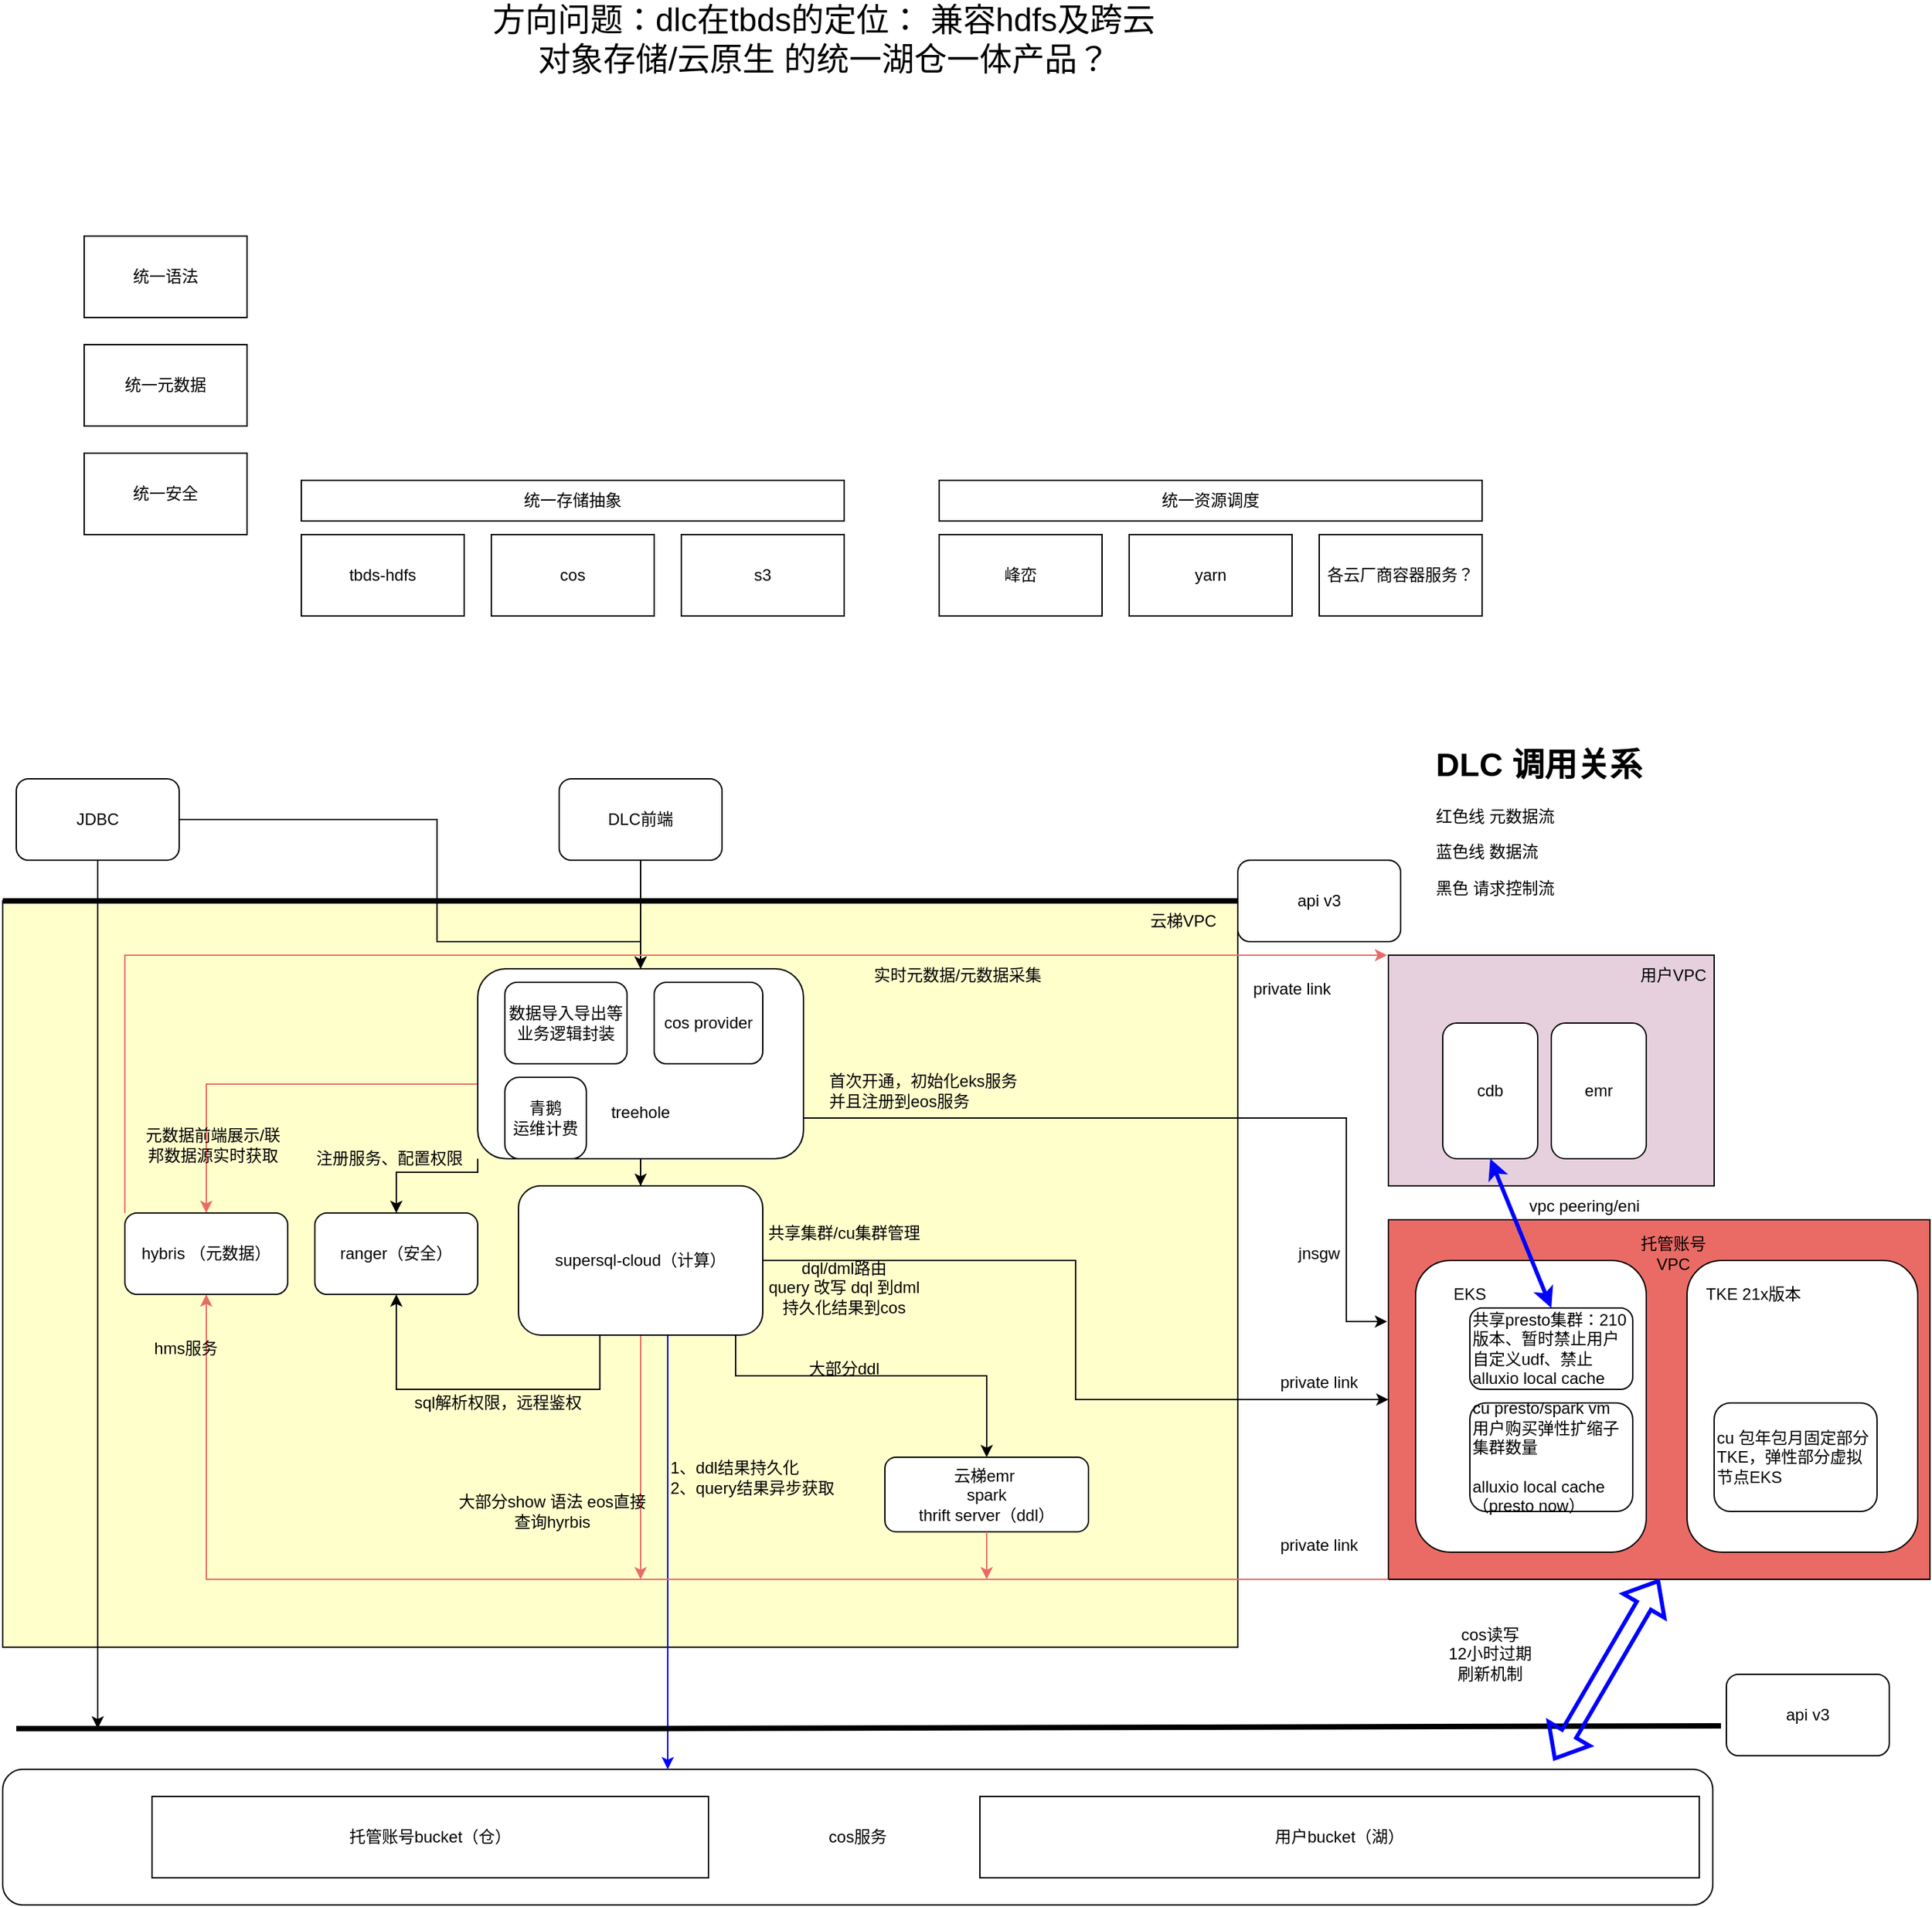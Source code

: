 <mxfile version="20.2.3" type="github">
  <diagram id="dzDGJaT0LqkKtjmnmPE_" name="Page-1">
    <mxGraphModel dx="2125" dy="773" grid="1" gridSize="10" guides="1" tooltips="1" connect="1" arrows="1" fold="1" page="1" pageScale="1" pageWidth="827" pageHeight="1169" math="0" shadow="0">
      <root>
        <mxCell id="0" />
        <mxCell id="1" parent="0" />
        <mxCell id="bD3E9LJAJzrm63IDOAJ8-2" value="方向问题：dlc在tbds的定位： 兼容hdfs及跨云 对象存储/云原生 的统一湖仓一体产品？" style="text;html=1;strokeColor=none;fillColor=none;align=center;verticalAlign=middle;whiteSpace=wrap;rounded=0;fontSize=24;" vertex="1" parent="1">
          <mxGeometry x="210" y="70" width="510" height="30" as="geometry" />
        </mxCell>
        <mxCell id="bD3E9LJAJzrm63IDOAJ8-3" value="tbds-hdfs" style="rounded=0;whiteSpace=wrap;html=1;" vertex="1" parent="1">
          <mxGeometry x="80" y="450" width="120" height="60" as="geometry" />
        </mxCell>
        <mxCell id="bD3E9LJAJzrm63IDOAJ8-4" value="cos" style="rounded=0;whiteSpace=wrap;html=1;" vertex="1" parent="1">
          <mxGeometry x="220" y="450" width="120" height="60" as="geometry" />
        </mxCell>
        <mxCell id="bD3E9LJAJzrm63IDOAJ8-5" value="s3" style="rounded=0;whiteSpace=wrap;html=1;" vertex="1" parent="1">
          <mxGeometry x="360" y="450" width="120" height="60" as="geometry" />
        </mxCell>
        <mxCell id="bD3E9LJAJzrm63IDOAJ8-6" value="统一存储抽象" style="rounded=0;whiteSpace=wrap;html=1;" vertex="1" parent="1">
          <mxGeometry x="80" y="410" width="400" height="30" as="geometry" />
        </mxCell>
        <mxCell id="bD3E9LJAJzrm63IDOAJ8-7" value="统一资源调度" style="rounded=0;whiteSpace=wrap;html=1;" vertex="1" parent="1">
          <mxGeometry x="550" y="410" width="400" height="30" as="geometry" />
        </mxCell>
        <mxCell id="bD3E9LJAJzrm63IDOAJ8-8" value="峰峦" style="rounded=0;whiteSpace=wrap;html=1;" vertex="1" parent="1">
          <mxGeometry x="550" y="450" width="120" height="60" as="geometry" />
        </mxCell>
        <mxCell id="bD3E9LJAJzrm63IDOAJ8-9" value="yarn" style="rounded=0;whiteSpace=wrap;html=1;" vertex="1" parent="1">
          <mxGeometry x="690" y="450" width="120" height="60" as="geometry" />
        </mxCell>
        <mxCell id="bD3E9LJAJzrm63IDOAJ8-10" value="各云厂商容器服务？" style="rounded=0;whiteSpace=wrap;html=1;" vertex="1" parent="1">
          <mxGeometry x="830" y="450" width="120" height="60" as="geometry" />
        </mxCell>
        <mxCell id="bD3E9LJAJzrm63IDOAJ8-14" value="统一元数据" style="rounded=0;whiteSpace=wrap;html=1;" vertex="1" parent="1">
          <mxGeometry x="-80" y="310" width="120" height="60" as="geometry" />
        </mxCell>
        <mxCell id="bD3E9LJAJzrm63IDOAJ8-15" value="统一安全" style="rounded=0;whiteSpace=wrap;html=1;" vertex="1" parent="1">
          <mxGeometry x="-80" y="390" width="120" height="60" as="geometry" />
        </mxCell>
        <mxCell id="bD3E9LJAJzrm63IDOAJ8-16" value="统一语法" style="rounded=0;whiteSpace=wrap;html=1;" vertex="1" parent="1">
          <mxGeometry x="-80" y="230" width="120" height="60" as="geometry" />
        </mxCell>
        <mxCell id="bD3E9LJAJzrm63IDOAJ8-84" value="" style="rounded=0;whiteSpace=wrap;html=1;fontColor=#000000;fillColor=#FFFFCC;" vertex="1" parent="1">
          <mxGeometry x="-140" y="720" width="910" height="550" as="geometry" />
        </mxCell>
        <mxCell id="bD3E9LJAJzrm63IDOAJ8-85" value="" style="rounded=0;whiteSpace=wrap;html=1;fillColor=#EA6B66;" vertex="1" parent="1">
          <mxGeometry x="881" y="955" width="399" height="265" as="geometry" />
        </mxCell>
        <mxCell id="bD3E9LJAJzrm63IDOAJ8-86" value="" style="rounded=0;whiteSpace=wrap;html=1;fillColor=#E6D0DE;" vertex="1" parent="1">
          <mxGeometry x="881" y="760" width="240" height="170" as="geometry" />
        </mxCell>
        <mxCell id="bD3E9LJAJzrm63IDOAJ8-87" style="edgeStyle=orthogonalEdgeStyle;rounded=0;orthogonalLoop=1;jettySize=auto;html=1;entryX=0.5;entryY=0;entryDx=0;entryDy=0;" edge="1" parent="1" source="bD3E9LJAJzrm63IDOAJ8-89" target="bD3E9LJAJzrm63IDOAJ8-95">
          <mxGeometry relative="1" as="geometry">
            <Array as="points">
              <mxPoint x="180" y="660" />
              <mxPoint x="180" y="750" />
              <mxPoint x="330" y="750" />
            </Array>
          </mxGeometry>
        </mxCell>
        <mxCell id="bD3E9LJAJzrm63IDOAJ8-88" style="edgeStyle=orthogonalEdgeStyle;rounded=0;orthogonalLoop=1;jettySize=auto;html=1;" edge="1" parent="1" source="bD3E9LJAJzrm63IDOAJ8-89">
          <mxGeometry relative="1" as="geometry">
            <mxPoint x="-70" y="1330" as="targetPoint" />
          </mxGeometry>
        </mxCell>
        <mxCell id="bD3E9LJAJzrm63IDOAJ8-89" value="JDBC" style="rounded=1;whiteSpace=wrap;html=1;" vertex="1" parent="1">
          <mxGeometry x="-130" y="630" width="120" height="60" as="geometry" />
        </mxCell>
        <mxCell id="bD3E9LJAJzrm63IDOAJ8-90" style="edgeStyle=orthogonalEdgeStyle;rounded=0;orthogonalLoop=1;jettySize=auto;html=1;entryX=0.5;entryY=0;entryDx=0;entryDy=0;" edge="1" parent="1" source="bD3E9LJAJzrm63IDOAJ8-91" target="bD3E9LJAJzrm63IDOAJ8-95">
          <mxGeometry relative="1" as="geometry">
            <mxPoint x="40" y="750" as="targetPoint" />
          </mxGeometry>
        </mxCell>
        <mxCell id="bD3E9LJAJzrm63IDOAJ8-91" value="DLC前端" style="rounded=1;whiteSpace=wrap;html=1;" vertex="1" parent="1">
          <mxGeometry x="270" y="630" width="120" height="60" as="geometry" />
        </mxCell>
        <mxCell id="bD3E9LJAJzrm63IDOAJ8-92" style="edgeStyle=orthogonalEdgeStyle;rounded=0;orthogonalLoop=1;jettySize=auto;html=1;" edge="1" parent="1" source="bD3E9LJAJzrm63IDOAJ8-95" target="bD3E9LJAJzrm63IDOAJ8-106">
          <mxGeometry relative="1" as="geometry">
            <mxPoint x="330" y="980" as="targetPoint" />
          </mxGeometry>
        </mxCell>
        <mxCell id="bD3E9LJAJzrm63IDOAJ8-93" style="edgeStyle=orthogonalEdgeStyle;rounded=0;orthogonalLoop=1;jettySize=auto;html=1;strokeColor=#EA6B66;" edge="1" parent="1" source="bD3E9LJAJzrm63IDOAJ8-95" target="bD3E9LJAJzrm63IDOAJ8-109">
          <mxGeometry relative="1" as="geometry">
            <mxPoint x="60" y="1060" as="targetPoint" />
            <Array as="points">
              <mxPoint x="10" y="855" />
            </Array>
          </mxGeometry>
        </mxCell>
        <mxCell id="bD3E9LJAJzrm63IDOAJ8-94" style="edgeStyle=orthogonalEdgeStyle;rounded=0;orthogonalLoop=1;jettySize=auto;html=1;exitX=0;exitY=1;exitDx=0;exitDy=0;" edge="1" parent="1" source="bD3E9LJAJzrm63IDOAJ8-95" target="bD3E9LJAJzrm63IDOAJ8-113">
          <mxGeometry relative="1" as="geometry">
            <mxPoint x="150" y="980" as="targetPoint" />
            <Array as="points">
              <mxPoint x="210" y="920" />
              <mxPoint x="150" y="920" />
            </Array>
          </mxGeometry>
        </mxCell>
        <mxCell id="bD3E9LJAJzrm63IDOAJ8-95" value="&lt;br&gt;&lt;br&gt;&lt;br&gt;&lt;br&gt;&lt;br&gt;treehole" style="rounded=1;whiteSpace=wrap;html=1;" vertex="1" parent="1">
          <mxGeometry x="210" y="770" width="240" height="140" as="geometry" />
        </mxCell>
        <mxCell id="bD3E9LJAJzrm63IDOAJ8-96" value="cos服务" style="rounded=1;whiteSpace=wrap;html=1;" vertex="1" parent="1">
          <mxGeometry x="-140" y="1360" width="1260" height="100" as="geometry" />
        </mxCell>
        <mxCell id="bD3E9LJAJzrm63IDOAJ8-97" value="" style="endArrow=none;html=1;strokeWidth=4;" edge="1" parent="1" target="bD3E9LJAJzrm63IDOAJ8-98">
          <mxGeometry width="50" height="50" relative="1" as="geometry">
            <mxPoint x="-140" y="720" as="sourcePoint" />
            <mxPoint x="790" y="720" as="targetPoint" />
          </mxGeometry>
        </mxCell>
        <mxCell id="bD3E9LJAJzrm63IDOAJ8-98" value="api v3" style="rounded=1;whiteSpace=wrap;html=1;" vertex="1" parent="1">
          <mxGeometry x="770" y="690" width="120" height="60" as="geometry" />
        </mxCell>
        <mxCell id="bD3E9LJAJzrm63IDOAJ8-99" value="" style="rounded=1;whiteSpace=wrap;html=1;" vertex="1" parent="1">
          <mxGeometry x="901" y="985" width="170" height="215" as="geometry" />
        </mxCell>
        <mxCell id="bD3E9LJAJzrm63IDOAJ8-100" value="首次开通，初始化eks服务&lt;br&gt;并且注册到eos服务" style="text;html=1;strokeColor=none;fillColor=none;align=left;verticalAlign=middle;whiteSpace=wrap;rounded=0;" vertex="1" parent="1">
          <mxGeometry x="467" y="850" width="220" height="20" as="geometry" />
        </mxCell>
        <mxCell id="bD3E9LJAJzrm63IDOAJ8-101" style="edgeStyle=orthogonalEdgeStyle;rounded=0;orthogonalLoop=1;jettySize=auto;html=1;entryX=0;entryY=0.5;entryDx=0;entryDy=0;" edge="1" parent="1" source="bD3E9LJAJzrm63IDOAJ8-106" target="bD3E9LJAJzrm63IDOAJ8-85">
          <mxGeometry relative="1" as="geometry">
            <mxPoint x="860" y="1090" as="targetPoint" />
          </mxGeometry>
        </mxCell>
        <mxCell id="bD3E9LJAJzrm63IDOAJ8-102" style="edgeStyle=orthogonalEdgeStyle;rounded=0;orthogonalLoop=1;jettySize=auto;html=1;strokeColor=#EA6B66;" edge="1" parent="1" source="bD3E9LJAJzrm63IDOAJ8-106">
          <mxGeometry relative="1" as="geometry">
            <Array as="points">
              <mxPoint x="330" y="1190" />
              <mxPoint x="330" y="1190" />
            </Array>
            <mxPoint x="330" y="1220" as="targetPoint" />
          </mxGeometry>
        </mxCell>
        <mxCell id="bD3E9LJAJzrm63IDOAJ8-103" style="edgeStyle=orthogonalEdgeStyle;rounded=0;orthogonalLoop=1;jettySize=auto;html=1;entryX=0.5;entryY=1;entryDx=0;entryDy=0;" edge="1" parent="1" source="bD3E9LJAJzrm63IDOAJ8-106" target="bD3E9LJAJzrm63IDOAJ8-113">
          <mxGeometry relative="1" as="geometry">
            <Array as="points">
              <mxPoint x="300" y="1080" />
              <mxPoint x="150" y="1080" />
            </Array>
          </mxGeometry>
        </mxCell>
        <mxCell id="bD3E9LJAJzrm63IDOAJ8-104" style="edgeStyle=orthogonalEdgeStyle;rounded=0;orthogonalLoop=1;jettySize=auto;html=1;strokeColor=#0000FF;fontColor=#000000;" edge="1" parent="1" source="bD3E9LJAJzrm63IDOAJ8-106" target="bD3E9LJAJzrm63IDOAJ8-96">
          <mxGeometry relative="1" as="geometry">
            <Array as="points">
              <mxPoint x="350" y="1260" />
              <mxPoint x="350" y="1260" />
            </Array>
          </mxGeometry>
        </mxCell>
        <mxCell id="bD3E9LJAJzrm63IDOAJ8-105" style="edgeStyle=orthogonalEdgeStyle;rounded=0;orthogonalLoop=1;jettySize=auto;html=1;fontColor=#000000;strokeColor=#000000;" edge="1" parent="1" source="bD3E9LJAJzrm63IDOAJ8-106" target="bD3E9LJAJzrm63IDOAJ8-137">
          <mxGeometry relative="1" as="geometry">
            <Array as="points">
              <mxPoint x="400" y="1000" />
              <mxPoint x="400" y="1070" />
              <mxPoint x="585" y="1070" />
            </Array>
          </mxGeometry>
        </mxCell>
        <mxCell id="bD3E9LJAJzrm63IDOAJ8-106" value="supersql-cloud（计算）" style="rounded=1;whiteSpace=wrap;html=1;" vertex="1" parent="1">
          <mxGeometry x="240" y="930" width="180" height="110" as="geometry" />
        </mxCell>
        <mxCell id="bD3E9LJAJzrm63IDOAJ8-107" style="edgeStyle=orthogonalEdgeStyle;rounded=0;orthogonalLoop=1;jettySize=auto;html=1;entryX=0.5;entryY=1;entryDx=0;entryDy=0;strokeColor=#EA6B66;" edge="1" parent="1" source="bD3E9LJAJzrm63IDOAJ8-85" target="bD3E9LJAJzrm63IDOAJ8-109">
          <mxGeometry relative="1" as="geometry">
            <Array as="points">
              <mxPoint x="10" y="1220" />
            </Array>
            <mxPoint x="770" y="1050" as="sourcePoint" />
          </mxGeometry>
        </mxCell>
        <mxCell id="bD3E9LJAJzrm63IDOAJ8-108" style="edgeStyle=orthogonalEdgeStyle;rounded=0;orthogonalLoop=1;jettySize=auto;html=1;strokeColor=#EA6B66;" edge="1" parent="1" source="bD3E9LJAJzrm63IDOAJ8-109">
          <mxGeometry relative="1" as="geometry">
            <Array as="points">
              <mxPoint x="-50" y="760" />
              <mxPoint x="880" y="760" />
            </Array>
            <mxPoint x="880" y="760" as="targetPoint" />
          </mxGeometry>
        </mxCell>
        <mxCell id="bD3E9LJAJzrm63IDOAJ8-109" value="hybris （元数据）" style="rounded=1;whiteSpace=wrap;html=1;" vertex="1" parent="1">
          <mxGeometry x="-50" y="950" width="120" height="60" as="geometry" />
        </mxCell>
        <mxCell id="bD3E9LJAJzrm63IDOAJ8-110" value="元数据前端展示/联邦数据源实时获取" style="text;html=1;strokeColor=none;fillColor=none;align=center;verticalAlign=middle;whiteSpace=wrap;rounded=0;" vertex="1" parent="1">
          <mxGeometry x="-40" y="890" width="110" height="20" as="geometry" />
        </mxCell>
        <mxCell id="bD3E9LJAJzrm63IDOAJ8-111" value="大部分show 语法 eos直接查询hyrbis" style="text;html=1;strokeColor=none;fillColor=none;align=center;verticalAlign=middle;whiteSpace=wrap;rounded=0;" vertex="1" parent="1">
          <mxGeometry x="190" y="1160" width="150" height="20" as="geometry" />
        </mxCell>
        <mxCell id="bD3E9LJAJzrm63IDOAJ8-112" value="hms服务" style="text;html=1;strokeColor=none;fillColor=none;align=center;verticalAlign=middle;whiteSpace=wrap;rounded=0;" vertex="1" parent="1">
          <mxGeometry x="-40" y="1040" width="70" height="20" as="geometry" />
        </mxCell>
        <mxCell id="bD3E9LJAJzrm63IDOAJ8-113" value="ranger（安全）" style="rounded=1;whiteSpace=wrap;html=1;" vertex="1" parent="1">
          <mxGeometry x="90" y="950" width="120" height="60" as="geometry" />
        </mxCell>
        <mxCell id="bD3E9LJAJzrm63IDOAJ8-114" value="注册服务、配置权限" style="text;html=1;strokeColor=none;fillColor=none;align=center;verticalAlign=middle;whiteSpace=wrap;rounded=0;" vertex="1" parent="1">
          <mxGeometry x="90" y="900" width="110" height="20" as="geometry" />
        </mxCell>
        <mxCell id="bD3E9LJAJzrm63IDOAJ8-115" value="sql解析权限，远程鉴权" style="text;html=1;strokeColor=none;fillColor=none;align=center;verticalAlign=middle;whiteSpace=wrap;rounded=0;" vertex="1" parent="1">
          <mxGeometry x="160" y="1080" width="130" height="20" as="geometry" />
        </mxCell>
        <mxCell id="bD3E9LJAJzrm63IDOAJ8-116" value="1、ddl结果持久化&lt;br&gt;2、query结果异步获取" style="text;html=1;strokeColor=none;fillColor=none;align=left;verticalAlign=middle;whiteSpace=wrap;rounded=0;" vertex="1" parent="1">
          <mxGeometry x="350" y="1130" width="130" height="30" as="geometry" />
        </mxCell>
        <mxCell id="bD3E9LJAJzrm63IDOAJ8-117" value="cdb" style="rounded=1;whiteSpace=wrap;html=1;align=center;" vertex="1" parent="1">
          <mxGeometry x="921" y="810" width="70" height="100" as="geometry" />
        </mxCell>
        <mxCell id="bD3E9LJAJzrm63IDOAJ8-118" value="实时元数据/元数据采集" style="text;html=1;strokeColor=none;fillColor=none;align=left;verticalAlign=middle;whiteSpace=wrap;rounded=0;" vertex="1" parent="1">
          <mxGeometry x="500" y="765" width="130" height="20" as="geometry" />
        </mxCell>
        <mxCell id="bD3E9LJAJzrm63IDOAJ8-119" value="" style="endArrow=none;html=1;strokeWidth=4;entryX=-0.033;entryY=0.633;entryDx=0;entryDy=0;entryPerimeter=0;" edge="1" parent="1" target="bD3E9LJAJzrm63IDOAJ8-120">
          <mxGeometry width="50" height="50" relative="1" as="geometry">
            <mxPoint x="-130" y="1330" as="sourcePoint" />
            <mxPoint x="770" y="1330" as="targetPoint" />
            <Array as="points">
              <mxPoint x="330" y="1330" />
            </Array>
          </mxGeometry>
        </mxCell>
        <mxCell id="bD3E9LJAJzrm63IDOAJ8-120" value="api v3" style="rounded=1;whiteSpace=wrap;html=1;" vertex="1" parent="1">
          <mxGeometry x="1130" y="1290" width="120" height="60" as="geometry" />
        </mxCell>
        <mxCell id="bD3E9LJAJzrm63IDOAJ8-121" value="&lt;h1&gt;DLC 调用关系&lt;/h1&gt;&lt;p&gt;红色线 元数据流&lt;/p&gt;&lt;p&gt;蓝色线 数据流&lt;/p&gt;&lt;p&gt;黑色 请求控制流&lt;/p&gt;" style="text;html=1;strokeColor=none;fillColor=none;spacing=5;spacingTop=-20;whiteSpace=wrap;overflow=hidden;rounded=0;" vertex="1" parent="1">
          <mxGeometry x="911" y="600" width="190" height="130" as="geometry" />
        </mxCell>
        <mxCell id="bD3E9LJAJzrm63IDOAJ8-122" value="用户VPC" style="text;html=1;strokeColor=none;fillColor=none;align=center;verticalAlign=middle;whiteSpace=wrap;rounded=0;" vertex="1" parent="1">
          <mxGeometry x="1061" y="760" width="60" height="30" as="geometry" />
        </mxCell>
        <mxCell id="bD3E9LJAJzrm63IDOAJ8-123" value="emr" style="rounded=1;whiteSpace=wrap;html=1;align=center;" vertex="1" parent="1">
          <mxGeometry x="1001" y="810" width="70" height="100" as="geometry" />
        </mxCell>
        <mxCell id="bD3E9LJAJzrm63IDOAJ8-124" value="托管账号VPC" style="text;html=1;strokeColor=none;fillColor=none;align=center;verticalAlign=middle;whiteSpace=wrap;rounded=0;" vertex="1" parent="1">
          <mxGeometry x="1061" y="965" width="60" height="30" as="geometry" />
        </mxCell>
        <mxCell id="bD3E9LJAJzrm63IDOAJ8-125" value="EKS" style="text;html=1;strokeColor=none;fillColor=none;align=center;verticalAlign=middle;whiteSpace=wrap;rounded=0;" vertex="1" parent="1">
          <mxGeometry x="911" y="995" width="60" height="30" as="geometry" />
        </mxCell>
        <mxCell id="bD3E9LJAJzrm63IDOAJ8-126" value="共享presto集群：210版本、暂时禁止用户自定义udf、禁止alluxio local cache" style="rounded=1;whiteSpace=wrap;html=1;align=left;" vertex="1" parent="1">
          <mxGeometry x="941" y="1020" width="120" height="60" as="geometry" />
        </mxCell>
        <mxCell id="bD3E9LJAJzrm63IDOAJ8-127" value="cu presto/spark vm&lt;br&gt;用户购买弹性扩缩子集群数量&lt;br&gt;&lt;br&gt;alluxio local cache（presto now）&amp;nbsp;" style="rounded=1;whiteSpace=wrap;html=1;align=left;" vertex="1" parent="1">
          <mxGeometry x="941" y="1090" width="120" height="80" as="geometry" />
        </mxCell>
        <mxCell id="bD3E9LJAJzrm63IDOAJ8-128" value="" style="endArrow=classic;startArrow=classic;html=1;rounded=0;entryX=0.5;entryY=1;entryDx=0;entryDy=0;exitX=0.5;exitY=0;exitDx=0;exitDy=0;strokeColor=#0000FF;strokeWidth=3;" edge="1" parent="1" source="bD3E9LJAJzrm63IDOAJ8-126" target="bD3E9LJAJzrm63IDOAJ8-117">
          <mxGeometry width="50" height="50" relative="1" as="geometry">
            <mxPoint x="741" y="1100" as="sourcePoint" />
            <mxPoint x="791" y="1050" as="targetPoint" />
          </mxGeometry>
        </mxCell>
        <mxCell id="bD3E9LJAJzrm63IDOAJ8-129" value="vpc peering/eni" style="text;html=1;strokeColor=none;fillColor=none;align=center;verticalAlign=middle;whiteSpace=wrap;rounded=0;" vertex="1" parent="1">
          <mxGeometry x="931" y="930" width="189" height="30" as="geometry" />
        </mxCell>
        <mxCell id="bD3E9LJAJzrm63IDOAJ8-130" style="edgeStyle=orthogonalEdgeStyle;rounded=0;orthogonalLoop=1;jettySize=auto;html=1;" edge="1" parent="1" source="bD3E9LJAJzrm63IDOAJ8-95">
          <mxGeometry relative="1" as="geometry">
            <mxPoint x="880" y="1030" as="targetPoint" />
            <Array as="points">
              <mxPoint x="850" y="880" />
              <mxPoint x="850" y="1030" />
            </Array>
          </mxGeometry>
        </mxCell>
        <mxCell id="bD3E9LJAJzrm63IDOAJ8-131" value="共享集群/cu集群管理" style="text;html=1;strokeColor=none;fillColor=none;align=center;verticalAlign=middle;whiteSpace=wrap;rounded=0;" vertex="1" parent="1">
          <mxGeometry x="420" y="950" width="120" height="30" as="geometry" />
        </mxCell>
        <mxCell id="bD3E9LJAJzrm63IDOAJ8-132" value="private link" style="text;html=1;strokeColor=none;fillColor=none;align=center;verticalAlign=middle;whiteSpace=wrap;rounded=0;" vertex="1" parent="1">
          <mxGeometry x="770" y="770" width="80" height="30" as="geometry" />
        </mxCell>
        <mxCell id="bD3E9LJAJzrm63IDOAJ8-133" value="jnsgw" style="text;html=1;strokeColor=none;fillColor=none;align=center;verticalAlign=middle;whiteSpace=wrap;rounded=0;" vertex="1" parent="1">
          <mxGeometry x="790" y="965" width="80" height="30" as="geometry" />
        </mxCell>
        <mxCell id="bD3E9LJAJzrm63IDOAJ8-134" value="private link" style="text;html=1;strokeColor=none;fillColor=none;align=center;verticalAlign=middle;whiteSpace=wrap;rounded=0;" vertex="1" parent="1">
          <mxGeometry x="790" y="1060" width="80" height="30" as="geometry" />
        </mxCell>
        <mxCell id="bD3E9LJAJzrm63IDOAJ8-135" value="dql/dml路由&lt;br&gt;query 改写 dql 到dml持久化结果到cos" style="text;html=1;strokeColor=none;fillColor=none;align=center;verticalAlign=middle;whiteSpace=wrap;rounded=0;" vertex="1" parent="1">
          <mxGeometry x="420" y="990" width="120" height="30" as="geometry" />
        </mxCell>
        <mxCell id="bD3E9LJAJzrm63IDOAJ8-136" value="云梯VPC" style="text;html=1;strokeColor=none;fillColor=none;align=center;verticalAlign=middle;whiteSpace=wrap;rounded=0;" vertex="1" parent="1">
          <mxGeometry x="700" y="720" width="60" height="30" as="geometry" />
        </mxCell>
        <mxCell id="bD3E9LJAJzrm63IDOAJ8-137" value="云梯emr&amp;nbsp;&lt;br&gt;spark&lt;br&gt;thrift server（ddl）" style="rounded=1;whiteSpace=wrap;html=1;align=center;" vertex="1" parent="1">
          <mxGeometry x="510" y="1130" width="150" height="55" as="geometry" />
        </mxCell>
        <mxCell id="bD3E9LJAJzrm63IDOAJ8-138" value="大部分ddl" style="text;html=1;strokeColor=none;fillColor=none;align=center;verticalAlign=middle;whiteSpace=wrap;rounded=0;" vertex="1" parent="1">
          <mxGeometry x="420" y="1050" width="120" height="30" as="geometry" />
        </mxCell>
        <mxCell id="bD3E9LJAJzrm63IDOAJ8-139" value="private link" style="text;html=1;strokeColor=none;fillColor=none;align=center;verticalAlign=middle;whiteSpace=wrap;rounded=0;" vertex="1" parent="1">
          <mxGeometry x="790" y="1180" width="80" height="30" as="geometry" />
        </mxCell>
        <mxCell id="bD3E9LJAJzrm63IDOAJ8-140" value="cos读写&lt;br&gt;12小时过期&lt;br&gt;刷新机制" style="text;html=1;strokeColor=none;fillColor=none;align=center;verticalAlign=middle;whiteSpace=wrap;rounded=0;fontColor=#000000;" vertex="1" parent="1">
          <mxGeometry x="891" y="1260" width="130" height="30" as="geometry" />
        </mxCell>
        <mxCell id="bD3E9LJAJzrm63IDOAJ8-141" value="数据导入导出等业务逻辑封装" style="rounded=1;whiteSpace=wrap;html=1;" vertex="1" parent="1">
          <mxGeometry x="230" y="780" width="90" height="60" as="geometry" />
        </mxCell>
        <mxCell id="bD3E9LJAJzrm63IDOAJ8-142" value="cos provider" style="rounded=1;whiteSpace=wrap;html=1;" vertex="1" parent="1">
          <mxGeometry x="340" y="780" width="80" height="60" as="geometry" />
        </mxCell>
        <mxCell id="bD3E9LJAJzrm63IDOAJ8-143" value="" style="endArrow=classic;html=1;rounded=0;fontColor=#000000;strokeColor=#EA6B66;exitX=0.5;exitY=1;exitDx=0;exitDy=0;" edge="1" parent="1" source="bD3E9LJAJzrm63IDOAJ8-137">
          <mxGeometry width="50" height="50" relative="1" as="geometry">
            <mxPoint x="570" y="1040" as="sourcePoint" />
            <mxPoint x="585" y="1220" as="targetPoint" />
          </mxGeometry>
        </mxCell>
        <mxCell id="bD3E9LJAJzrm63IDOAJ8-144" value="" style="shape=flexArrow;endArrow=classic;startArrow=classic;html=1;rounded=0;fontColor=#000000;strokeColor=#0000FF;strokeWidth=3;entryX=0.5;entryY=1;entryDx=0;entryDy=0;exitX=0.907;exitY=-0.067;exitDx=0;exitDy=0;exitPerimeter=0;" edge="1" parent="1" source="bD3E9LJAJzrm63IDOAJ8-96" target="bD3E9LJAJzrm63IDOAJ8-85">
          <mxGeometry width="100" height="100" relative="1" as="geometry">
            <mxPoint x="980" y="1340" as="sourcePoint" />
            <mxPoint x="1080" y="1240" as="targetPoint" />
          </mxGeometry>
        </mxCell>
        <mxCell id="bD3E9LJAJzrm63IDOAJ8-145" value="托管账号bucket（仓）" style="rounded=0;whiteSpace=wrap;html=1;fontColor=#000000;fillColor=#FFFFFF;" vertex="1" parent="1">
          <mxGeometry x="-30" y="1380" width="410" height="60" as="geometry" />
        </mxCell>
        <mxCell id="bD3E9LJAJzrm63IDOAJ8-146" value="用户bucket（湖）" style="rounded=0;whiteSpace=wrap;html=1;fontColor=#000000;fillColor=#FFFFFF;" vertex="1" parent="1">
          <mxGeometry x="580" y="1380" width="530" height="60" as="geometry" />
        </mxCell>
        <mxCell id="bD3E9LJAJzrm63IDOAJ8-147" value="青鹅&lt;br&gt;运维计费" style="rounded=1;whiteSpace=wrap;html=1;arcSize=18;" vertex="1" parent="1">
          <mxGeometry x="230" y="850" width="60" height="60" as="geometry" />
        </mxCell>
        <mxCell id="bD3E9LJAJzrm63IDOAJ8-148" value="" style="rounded=1;whiteSpace=wrap;html=1;" vertex="1" parent="1">
          <mxGeometry x="1101" y="985" width="170" height="215" as="geometry" />
        </mxCell>
        <mxCell id="bD3E9LJAJzrm63IDOAJ8-149" value="TKE 21x版本" style="text;html=1;strokeColor=none;fillColor=none;align=center;verticalAlign=middle;whiteSpace=wrap;rounded=0;" vertex="1" parent="1">
          <mxGeometry x="1110" y="995" width="80" height="30" as="geometry" />
        </mxCell>
        <mxCell id="bD3E9LJAJzrm63IDOAJ8-150" value="cu 包年包月固定部分TKE，弹性部分虚拟节点EKS" style="rounded=1;whiteSpace=wrap;html=1;align=left;" vertex="1" parent="1">
          <mxGeometry x="1121" y="1090" width="120" height="80" as="geometry" />
        </mxCell>
      </root>
    </mxGraphModel>
  </diagram>
</mxfile>
